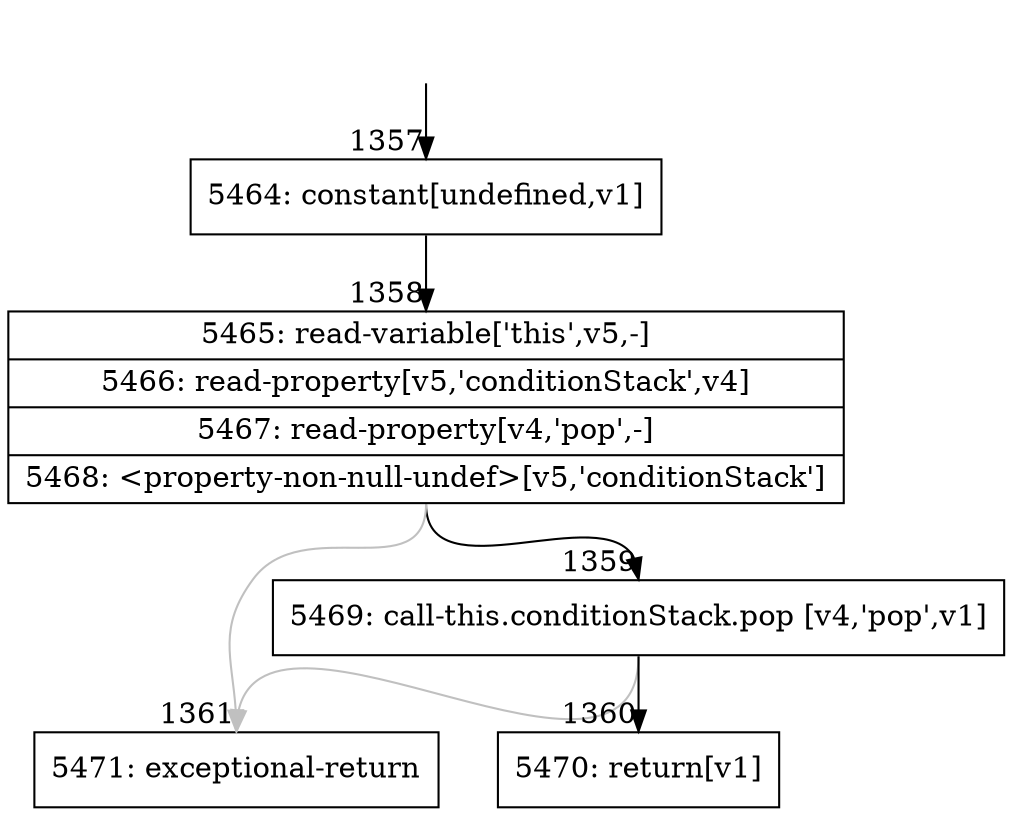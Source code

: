 digraph {
rankdir="TD"
BB_entry99[shape=none,label=""];
BB_entry99 -> BB1357 [tailport=s, headport=n, headlabel="    1357"]
BB1357 [shape=record label="{5464: constant[undefined,v1]}" ] 
BB1357 -> BB1358 [tailport=s, headport=n, headlabel="      1358"]
BB1358 [shape=record label="{5465: read-variable['this',v5,-]|5466: read-property[v5,'conditionStack',v4]|5467: read-property[v4,'pop',-]|5468: \<property-non-null-undef\>[v5,'conditionStack']}" ] 
BB1358 -> BB1359 [tailport=s, headport=n, headlabel="      1359"]
BB1358 -> BB1361 [tailport=s, headport=n, color=gray, headlabel="      1361"]
BB1359 [shape=record label="{5469: call-this.conditionStack.pop [v4,'pop',v1]}" ] 
BB1359 -> BB1360 [tailport=s, headport=n, headlabel="      1360"]
BB1359 -> BB1361 [tailport=s, headport=n, color=gray]
BB1360 [shape=record label="{5470: return[v1]}" ] 
BB1361 [shape=record label="{5471: exceptional-return}" ] 
//#$~ 1288
}
